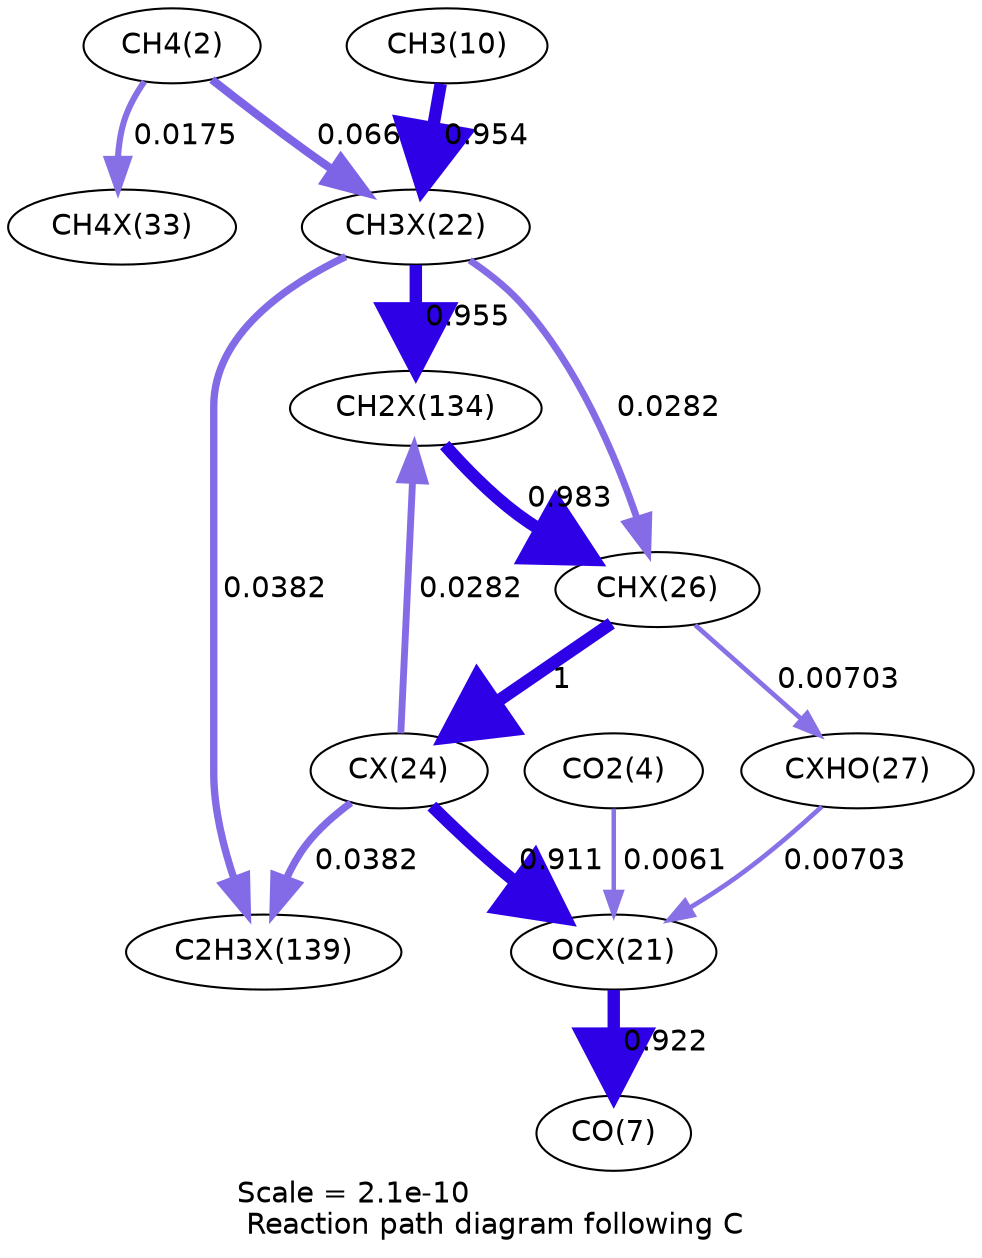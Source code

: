 digraph reaction_paths {
center=1;
s4 -> s32[fontname="Helvetica", penwidth=2.94, arrowsize=1.47, color="0.7, 0.517, 0.9"
, label=" 0.0175"];
s4 -> s27[fontname="Helvetica", penwidth=3.96, arrowsize=1.98, color="0.7, 0.567, 0.9"
, label=" 0.0667"];
s12 -> s27[fontname="Helvetica", penwidth=5.96, arrowsize=2.98, color="0.7, 1.45, 0.9"
, label=" 0.954"];
s27 -> s38[fontname="Helvetica", penwidth=5.97, arrowsize=2.98, color="0.7, 1.45, 0.9"
, label=" 0.955"];
s27 -> s30[fontname="Helvetica", penwidth=3.31, arrowsize=1.65, color="0.7, 0.528, 0.9"
, label=" 0.0282"];
s27 -> s40[fontname="Helvetica", penwidth=3.53, arrowsize=1.77, color="0.7, 0.538, 0.9"
, label=" 0.0382"];
s38 -> s30[fontname="Helvetica", penwidth=5.99, arrowsize=2.99, color="0.7, 1.48, 0.9"
, label=" 0.983"];
s29 -> s38[fontname="Helvetica", penwidth=3.31, arrowsize=1.65, color="0.7, 0.528, 0.9"
, label=" 0.0282"];
s30 -> s31[fontname="Helvetica", penwidth=2.26, arrowsize=1.13, color="0.7, 0.507, 0.9"
, label=" 0.00703"];
s30 -> s29[fontname="Helvetica", penwidth=6, arrowsize=3, color="0.7, 1.5, 0.9"
, label=" 1"];
s31 -> s26[fontname="Helvetica", penwidth=2.26, arrowsize=1.13, color="0.7, 0.507, 0.9"
, label=" 0.00703"];
s29 -> s26[fontname="Helvetica", penwidth=5.93, arrowsize=2.96, color="0.7, 1.41, 0.9"
, label=" 0.911"];
s29 -> s40[fontname="Helvetica", penwidth=3.53, arrowsize=1.77, color="0.7, 0.538, 0.9"
, label=" 0.0382"];
s26 -> s9[fontname="Helvetica", penwidth=5.94, arrowsize=2.97, color="0.7, 1.42, 0.9"
, label=" 0.922"];
s6 -> s26[fontname="Helvetica", penwidth=2.15, arrowsize=1.07, color="0.7, 0.506, 0.9"
, label=" 0.0061"];
s4 [ fontname="Helvetica", label="CH4(2)"];
s6 [ fontname="Helvetica", label="CO2(4)"];
s9 [ fontname="Helvetica", label="CO(7)"];
s12 [ fontname="Helvetica", label="CH3(10)"];
s26 [ fontname="Helvetica", label="OCX(21)"];
s27 [ fontname="Helvetica", label="CH3X(22)"];
s29 [ fontname="Helvetica", label="CX(24)"];
s30 [ fontname="Helvetica", label="CHX(26)"];
s31 [ fontname="Helvetica", label="CXHO(27)"];
s32 [ fontname="Helvetica", label="CH4X(33)"];
s38 [ fontname="Helvetica", label="CH2X(134)"];
s40 [ fontname="Helvetica", label="C2H3X(139)"];
 label = "Scale = 2.1e-10\l Reaction path diagram following C";
 fontname = "Helvetica";
}
